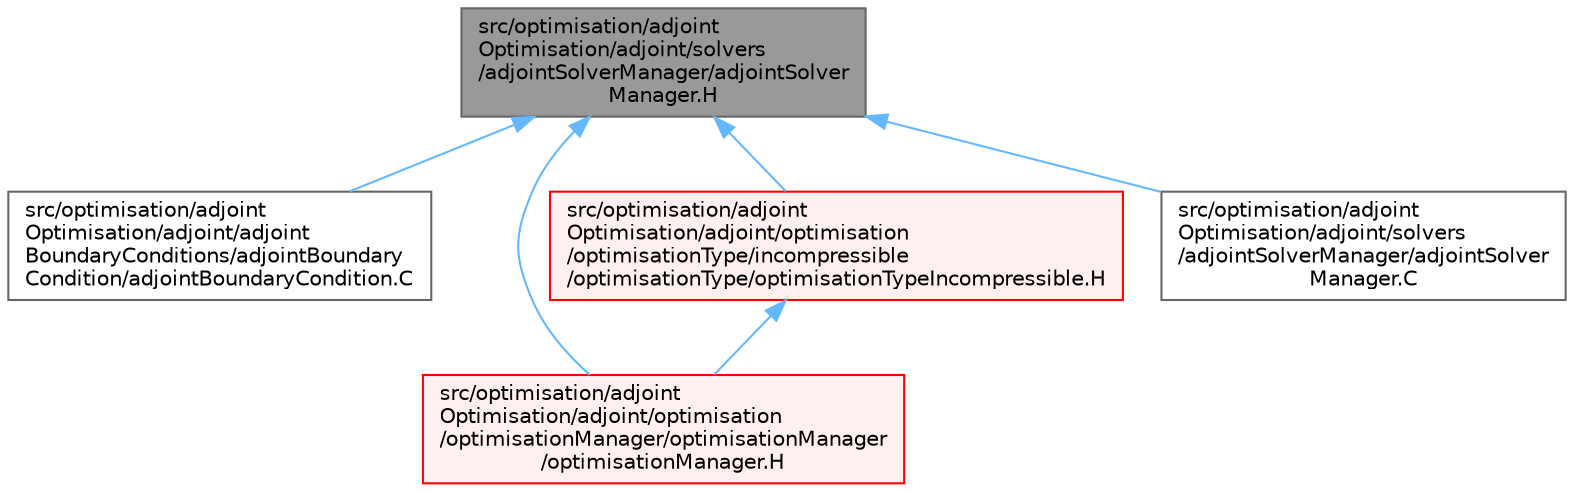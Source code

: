 digraph "src/optimisation/adjointOptimisation/adjoint/solvers/adjointSolverManager/adjointSolverManager.H"
{
 // LATEX_PDF_SIZE
  bgcolor="transparent";
  edge [fontname=Helvetica,fontsize=10,labelfontname=Helvetica,labelfontsize=10];
  node [fontname=Helvetica,fontsize=10,shape=box,height=0.2,width=0.4];
  Node1 [id="Node000001",label="src/optimisation/adjoint\lOptimisation/adjoint/solvers\l/adjointSolverManager/adjointSolver\lManager.H",height=0.2,width=0.4,color="gray40", fillcolor="grey60", style="filled", fontcolor="black",tooltip=" "];
  Node1 -> Node2 [id="edge1_Node000001_Node000002",dir="back",color="steelblue1",style="solid",tooltip=" "];
  Node2 [id="Node000002",label="src/optimisation/adjoint\lOptimisation/adjoint/adjoint\lBoundaryConditions/adjointBoundary\lCondition/adjointBoundaryCondition.C",height=0.2,width=0.4,color="grey40", fillcolor="white", style="filled",URL="$adjointBoundaryCondition_8C.html",tooltip=" "];
  Node1 -> Node3 [id="edge2_Node000001_Node000003",dir="back",color="steelblue1",style="solid",tooltip=" "];
  Node3 [id="Node000003",label="src/optimisation/adjoint\lOptimisation/adjoint/optimisation\l/optimisationManager/optimisationManager\l/optimisationManager.H",height=0.2,width=0.4,color="red", fillcolor="#FFF0F0", style="filled",URL="$optimisationManager_8H.html",tooltip=" "];
  Node1 -> Node9 [id="edge3_Node000001_Node000009",dir="back",color="steelblue1",style="solid",tooltip=" "];
  Node9 [id="Node000009",label="src/optimisation/adjoint\lOptimisation/adjoint/optimisation\l/optimisationType/incompressible\l/optimisationType/optimisationTypeIncompressible.H",height=0.2,width=0.4,color="red", fillcolor="#FFF0F0", style="filled",URL="$optimisationTypeIncompressible_8H.html",tooltip=" "];
  Node9 -> Node3 [id="edge4_Node000009_Node000003",dir="back",color="steelblue1",style="solid",tooltip=" "];
  Node1 -> Node13 [id="edge5_Node000001_Node000013",dir="back",color="steelblue1",style="solid",tooltip=" "];
  Node13 [id="Node000013",label="src/optimisation/adjoint\lOptimisation/adjoint/solvers\l/adjointSolverManager/adjointSolver\lManager.C",height=0.2,width=0.4,color="grey40", fillcolor="white", style="filled",URL="$adjointSolverManager_8C.html",tooltip=" "];
}
